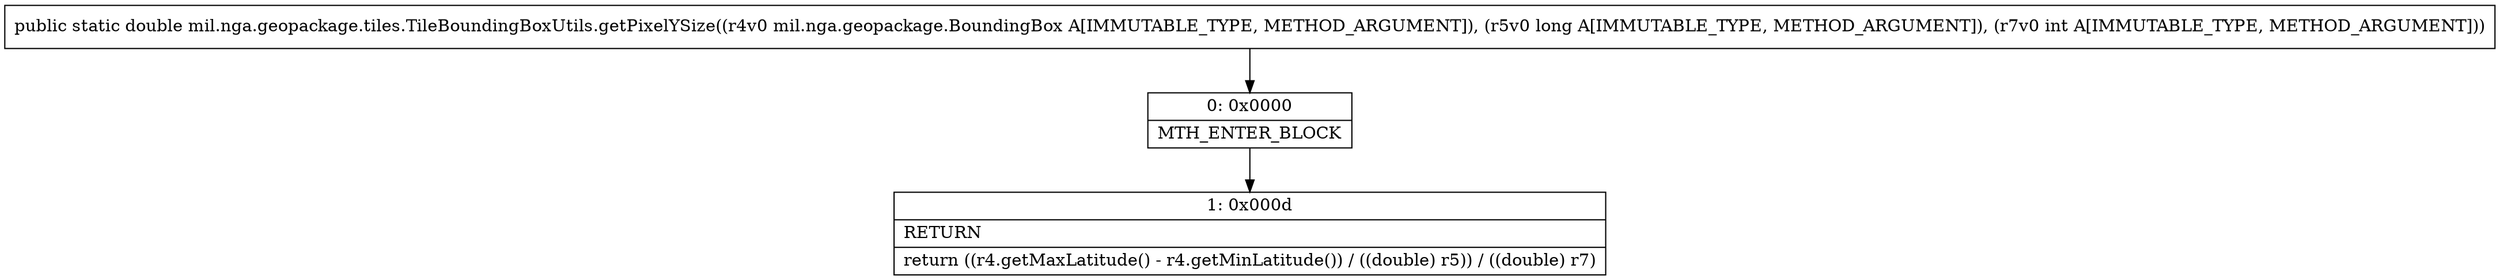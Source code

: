digraph "CFG formil.nga.geopackage.tiles.TileBoundingBoxUtils.getPixelYSize(Lmil\/nga\/geopackage\/BoundingBox;JI)D" {
Node_0 [shape=record,label="{0\:\ 0x0000|MTH_ENTER_BLOCK\l}"];
Node_1 [shape=record,label="{1\:\ 0x000d|RETURN\l|return ((r4.getMaxLatitude() \- r4.getMinLatitude()) \/ ((double) r5)) \/ ((double) r7)\l}"];
MethodNode[shape=record,label="{public static double mil.nga.geopackage.tiles.TileBoundingBoxUtils.getPixelYSize((r4v0 mil.nga.geopackage.BoundingBox A[IMMUTABLE_TYPE, METHOD_ARGUMENT]), (r5v0 long A[IMMUTABLE_TYPE, METHOD_ARGUMENT]), (r7v0 int A[IMMUTABLE_TYPE, METHOD_ARGUMENT])) }"];
MethodNode -> Node_0;
Node_0 -> Node_1;
}

